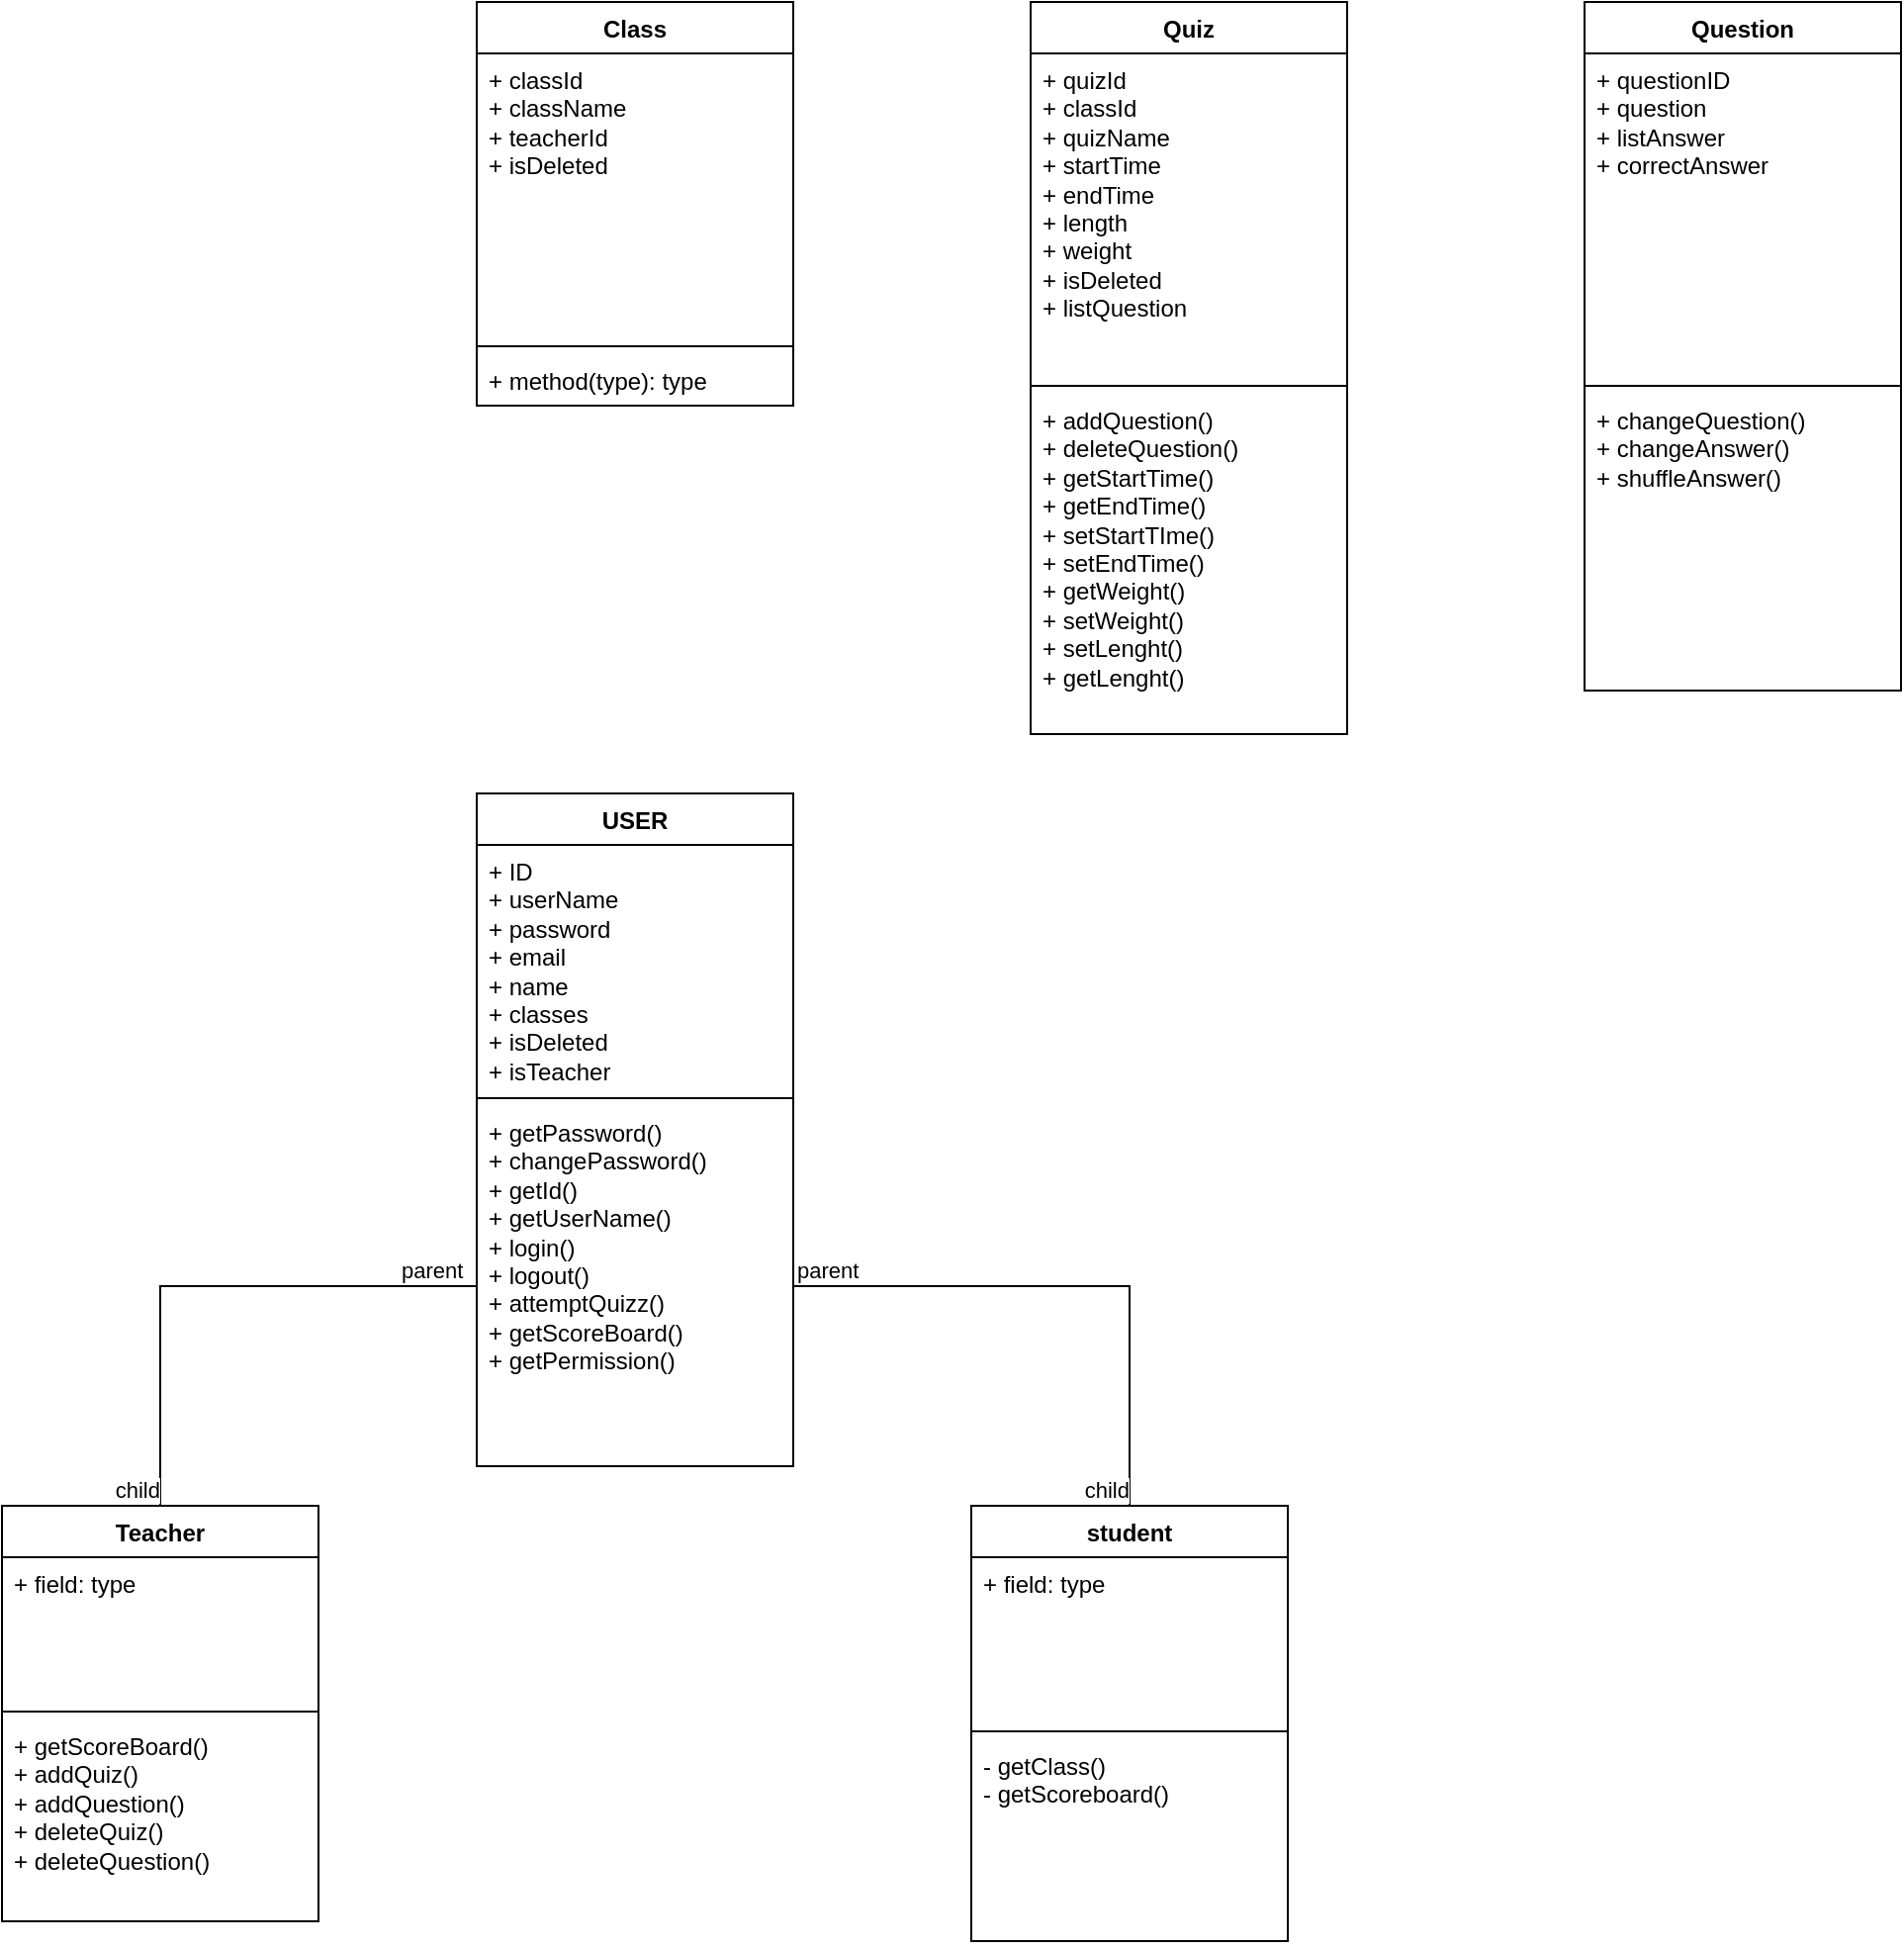 <mxfile version="22.1.11" type="github">
  <diagram name="Page-1" id="QkqAkj1WA0121laov1X1">
    <mxGraphModel dx="913" dy="401" grid="1" gridSize="10" guides="1" tooltips="1" connect="1" arrows="1" fold="1" page="1" pageScale="1" pageWidth="3300" pageHeight="4681" math="0" shadow="0">
      <root>
        <mxCell id="0" />
        <mxCell id="1" parent="0" />
        <mxCell id="rLgrGk2vWd3TwmZLQ-uu-2" value="USER" style="swimlane;fontStyle=1;align=center;verticalAlign=top;childLayout=stackLayout;horizontal=1;startSize=26;horizontalStack=0;resizeParent=1;resizeParentMax=0;resizeLast=0;collapsible=1;marginBottom=0;whiteSpace=wrap;html=1;" parent="1" vertex="1">
          <mxGeometry x="280" y="440" width="160" height="340" as="geometry" />
        </mxCell>
        <mxCell id="rLgrGk2vWd3TwmZLQ-uu-3" value="+ ID&lt;br&gt;+ userName&lt;br&gt;+ password&lt;br&gt;+ email&lt;br&gt;+ name&lt;br&gt;+ classes&lt;br&gt;+ isDeleted&amp;nbsp;&lt;br&gt;+ isTeacher" style="text;strokeColor=none;fillColor=none;align=left;verticalAlign=top;spacingLeft=4;spacingRight=4;overflow=hidden;rotatable=0;points=[[0,0.5],[1,0.5]];portConstraint=eastwest;whiteSpace=wrap;html=1;" parent="rLgrGk2vWd3TwmZLQ-uu-2" vertex="1">
          <mxGeometry y="26" width="160" height="124" as="geometry" />
        </mxCell>
        <mxCell id="rLgrGk2vWd3TwmZLQ-uu-4" value="" style="line;strokeWidth=1;fillColor=none;align=left;verticalAlign=middle;spacingTop=-1;spacingLeft=3;spacingRight=3;rotatable=0;labelPosition=right;points=[];portConstraint=eastwest;strokeColor=inherit;" parent="rLgrGk2vWd3TwmZLQ-uu-2" vertex="1">
          <mxGeometry y="150" width="160" height="8" as="geometry" />
        </mxCell>
        <mxCell id="rLgrGk2vWd3TwmZLQ-uu-5" value="+ getPassword()&amp;nbsp;&lt;br&gt;+ changePassword()&amp;nbsp;&lt;br&gt;+ getId()&amp;nbsp;&lt;br&gt;+ getUserName()&amp;nbsp;&lt;br&gt;+ login()&amp;nbsp;&lt;br&gt;+ logout()&amp;nbsp;&lt;br&gt;+ attemptQuizz()&amp;nbsp;&lt;br&gt;+ getScoreBoard()&amp;nbsp;&lt;br&gt;+ getPermission()&lt;br&gt;" style="text;strokeColor=none;fillColor=none;align=left;verticalAlign=top;spacingLeft=4;spacingRight=4;overflow=hidden;rotatable=0;points=[[0,0.5],[1,0.5]];portConstraint=eastwest;whiteSpace=wrap;html=1;" parent="rLgrGk2vWd3TwmZLQ-uu-2" vertex="1">
          <mxGeometry y="158" width="160" height="182" as="geometry" />
        </mxCell>
        <mxCell id="rLgrGk2vWd3TwmZLQ-uu-6" value="Quiz" style="swimlane;fontStyle=1;align=center;verticalAlign=top;childLayout=stackLayout;horizontal=1;startSize=26;horizontalStack=0;resizeParent=1;resizeParentMax=0;resizeLast=0;collapsible=1;marginBottom=0;whiteSpace=wrap;html=1;" parent="1" vertex="1">
          <mxGeometry x="560" y="40" width="160" height="370" as="geometry" />
        </mxCell>
        <mxCell id="rLgrGk2vWd3TwmZLQ-uu-7" value="+ quizId&lt;br&gt;+ classId&lt;br&gt;+ quizName&lt;br&gt;+ startTime&lt;br&gt;+ endTime&lt;br&gt;+ length&lt;br&gt;+ weight&lt;br&gt;+ isDeleted&lt;br&gt;+ listQuestion" style="text;strokeColor=none;fillColor=none;align=left;verticalAlign=top;spacingLeft=4;spacingRight=4;overflow=hidden;rotatable=0;points=[[0,0.5],[1,0.5]];portConstraint=eastwest;whiteSpace=wrap;html=1;" parent="rLgrGk2vWd3TwmZLQ-uu-6" vertex="1">
          <mxGeometry y="26" width="160" height="164" as="geometry" />
        </mxCell>
        <mxCell id="rLgrGk2vWd3TwmZLQ-uu-8" value="" style="line;strokeWidth=1;fillColor=none;align=left;verticalAlign=middle;spacingTop=-1;spacingLeft=3;spacingRight=3;rotatable=0;labelPosition=right;points=[];portConstraint=eastwest;strokeColor=inherit;" parent="rLgrGk2vWd3TwmZLQ-uu-6" vertex="1">
          <mxGeometry y="190" width="160" height="8" as="geometry" />
        </mxCell>
        <mxCell id="rLgrGk2vWd3TwmZLQ-uu-9" value="+ addQuestion()&lt;br&gt;+ deleteQuestion()&amp;nbsp;&lt;br&gt;+ getStartTime()&lt;br&gt;+ getEndTime()&lt;br&gt;+ setStartTIme()&lt;br&gt;+ setEndTime()&amp;nbsp;&lt;br&gt;+ getWeight()&amp;nbsp;&lt;br&gt;+ setWeight()&amp;nbsp;&lt;br&gt;+ setLenght()&amp;nbsp;&lt;br&gt;+ getLenght()&amp;nbsp;&lt;br&gt;&lt;br&gt;" style="text;strokeColor=none;fillColor=none;align=left;verticalAlign=top;spacingLeft=4;spacingRight=4;overflow=hidden;rotatable=0;points=[[0,0.5],[1,0.5]];portConstraint=eastwest;whiteSpace=wrap;html=1;" parent="rLgrGk2vWd3TwmZLQ-uu-6" vertex="1">
          <mxGeometry y="198" width="160" height="172" as="geometry" />
        </mxCell>
        <mxCell id="rLgrGk2vWd3TwmZLQ-uu-10" value="Class" style="swimlane;fontStyle=1;align=center;verticalAlign=top;childLayout=stackLayout;horizontal=1;startSize=26;horizontalStack=0;resizeParent=1;resizeParentMax=0;resizeLast=0;collapsible=1;marginBottom=0;whiteSpace=wrap;html=1;" parent="1" vertex="1">
          <mxGeometry x="280" y="40" width="160" height="204" as="geometry" />
        </mxCell>
        <mxCell id="rLgrGk2vWd3TwmZLQ-uu-11" value="+ classId&lt;br&gt;+ className&lt;br&gt;+ teacherId&lt;br&gt;+ isDeleted&amp;nbsp;&lt;br&gt;" style="text;strokeColor=none;fillColor=none;align=left;verticalAlign=top;spacingLeft=4;spacingRight=4;overflow=hidden;rotatable=0;points=[[0,0.5],[1,0.5]];portConstraint=eastwest;whiteSpace=wrap;html=1;" parent="rLgrGk2vWd3TwmZLQ-uu-10" vertex="1">
          <mxGeometry y="26" width="160" height="144" as="geometry" />
        </mxCell>
        <mxCell id="rLgrGk2vWd3TwmZLQ-uu-12" value="" style="line;strokeWidth=1;fillColor=none;align=left;verticalAlign=middle;spacingTop=-1;spacingLeft=3;spacingRight=3;rotatable=0;labelPosition=right;points=[];portConstraint=eastwest;strokeColor=inherit;" parent="rLgrGk2vWd3TwmZLQ-uu-10" vertex="1">
          <mxGeometry y="170" width="160" height="8" as="geometry" />
        </mxCell>
        <mxCell id="rLgrGk2vWd3TwmZLQ-uu-13" value="+ method(type): type" style="text;strokeColor=none;fillColor=none;align=left;verticalAlign=top;spacingLeft=4;spacingRight=4;overflow=hidden;rotatable=0;points=[[0,0.5],[1,0.5]];portConstraint=eastwest;whiteSpace=wrap;html=1;" parent="rLgrGk2vWd3TwmZLQ-uu-10" vertex="1">
          <mxGeometry y="178" width="160" height="26" as="geometry" />
        </mxCell>
        <mxCell id="rLgrGk2vWd3TwmZLQ-uu-26" value="student" style="swimlane;fontStyle=1;align=center;verticalAlign=top;childLayout=stackLayout;horizontal=1;startSize=26;horizontalStack=0;resizeParent=1;resizeParentMax=0;resizeLast=0;collapsible=1;marginBottom=0;whiteSpace=wrap;html=1;" parent="1" vertex="1">
          <mxGeometry x="530" y="800" width="160" height="220" as="geometry" />
        </mxCell>
        <mxCell id="rLgrGk2vWd3TwmZLQ-uu-27" value="+ field: type" style="text;strokeColor=none;fillColor=none;align=left;verticalAlign=top;spacingLeft=4;spacingRight=4;overflow=hidden;rotatable=0;points=[[0,0.5],[1,0.5]];portConstraint=eastwest;whiteSpace=wrap;html=1;" parent="rLgrGk2vWd3TwmZLQ-uu-26" vertex="1">
          <mxGeometry y="26" width="160" height="84" as="geometry" />
        </mxCell>
        <mxCell id="rLgrGk2vWd3TwmZLQ-uu-28" value="" style="line;strokeWidth=1;fillColor=none;align=left;verticalAlign=middle;spacingTop=-1;spacingLeft=3;spacingRight=3;rotatable=0;labelPosition=right;points=[];portConstraint=eastwest;strokeColor=inherit;" parent="rLgrGk2vWd3TwmZLQ-uu-26" vertex="1">
          <mxGeometry y="110" width="160" height="8" as="geometry" />
        </mxCell>
        <mxCell id="rLgrGk2vWd3TwmZLQ-uu-29" value="- getClass()&amp;nbsp;&lt;br&gt;- getScoreboard()" style="text;strokeColor=none;fillColor=none;align=left;verticalAlign=top;spacingLeft=4;spacingRight=4;overflow=hidden;rotatable=0;points=[[0,0.5],[1,0.5]];portConstraint=eastwest;whiteSpace=wrap;html=1;" parent="rLgrGk2vWd3TwmZLQ-uu-26" vertex="1">
          <mxGeometry y="118" width="160" height="102" as="geometry" />
        </mxCell>
        <mxCell id="rLgrGk2vWd3TwmZLQ-uu-30" value="Teacher" style="swimlane;fontStyle=1;align=center;verticalAlign=top;childLayout=stackLayout;horizontal=1;startSize=26;horizontalStack=0;resizeParent=1;resizeParentMax=0;resizeLast=0;collapsible=1;marginBottom=0;whiteSpace=wrap;html=1;" parent="1" vertex="1">
          <mxGeometry x="40" y="800" width="160" height="210" as="geometry" />
        </mxCell>
        <mxCell id="rLgrGk2vWd3TwmZLQ-uu-31" value="+ field: type" style="text;strokeColor=none;fillColor=none;align=left;verticalAlign=top;spacingLeft=4;spacingRight=4;overflow=hidden;rotatable=0;points=[[0,0.5],[1,0.5]];portConstraint=eastwest;whiteSpace=wrap;html=1;" parent="rLgrGk2vWd3TwmZLQ-uu-30" vertex="1">
          <mxGeometry y="26" width="160" height="74" as="geometry" />
        </mxCell>
        <mxCell id="rLgrGk2vWd3TwmZLQ-uu-32" value="" style="line;strokeWidth=1;fillColor=none;align=left;verticalAlign=middle;spacingTop=-1;spacingLeft=3;spacingRight=3;rotatable=0;labelPosition=right;points=[];portConstraint=eastwest;strokeColor=inherit;" parent="rLgrGk2vWd3TwmZLQ-uu-30" vertex="1">
          <mxGeometry y="100" width="160" height="8" as="geometry" />
        </mxCell>
        <mxCell id="rLgrGk2vWd3TwmZLQ-uu-33" value="+ getScoreBoard()&amp;nbsp;&lt;br&gt;+ addQuiz()&amp;nbsp;&lt;br&gt;+ addQuestion()&amp;nbsp;&lt;br&gt;+ deleteQuiz()&amp;nbsp;&lt;br&gt;+ deleteQuestion()&amp;nbsp;&lt;br&gt;" style="text;strokeColor=none;fillColor=none;align=left;verticalAlign=top;spacingLeft=4;spacingRight=4;overflow=hidden;rotatable=0;points=[[0,0.5],[1,0.5]];portConstraint=eastwest;whiteSpace=wrap;html=1;" parent="rLgrGk2vWd3TwmZLQ-uu-30" vertex="1">
          <mxGeometry y="108" width="160" height="102" as="geometry" />
        </mxCell>
        <mxCell id="rLgrGk2vWd3TwmZLQ-uu-34" value="" style="endArrow=none;html=1;edgeStyle=orthogonalEdgeStyle;rounded=0;exitX=1;exitY=0.5;exitDx=0;exitDy=0;" parent="1" target="rLgrGk2vWd3TwmZLQ-uu-26" edge="1" source="rLgrGk2vWd3TwmZLQ-uu-5">
          <mxGeometry relative="1" as="geometry">
            <mxPoint x="360" y="770" as="sourcePoint" />
            <mxPoint x="402" y="820" as="targetPoint" />
          </mxGeometry>
        </mxCell>
        <mxCell id="rLgrGk2vWd3TwmZLQ-uu-35" value="parent" style="edgeLabel;resizable=0;html=1;align=left;verticalAlign=bottom;" parent="rLgrGk2vWd3TwmZLQ-uu-34" connectable="0" vertex="1">
          <mxGeometry x="-1" relative="1" as="geometry" />
        </mxCell>
        <mxCell id="rLgrGk2vWd3TwmZLQ-uu-36" value="child" style="edgeLabel;resizable=0;html=1;align=right;verticalAlign=bottom;" parent="rLgrGk2vWd3TwmZLQ-uu-34" connectable="0" vertex="1">
          <mxGeometry x="1" relative="1" as="geometry" />
        </mxCell>
        <mxCell id="rLgrGk2vWd3TwmZLQ-uu-37" value="" style="endArrow=none;html=1;edgeStyle=orthogonalEdgeStyle;rounded=0;entryX=0.5;entryY=0;entryDx=0;entryDy=0;" parent="1" source="rLgrGk2vWd3TwmZLQ-uu-5" target="rLgrGk2vWd3TwmZLQ-uu-30" edge="1">
          <mxGeometry relative="1" as="geometry">
            <mxPoint x="30" y="790" as="sourcePoint" />
            <mxPoint x="200" y="810" as="targetPoint" />
          </mxGeometry>
        </mxCell>
        <mxCell id="rLgrGk2vWd3TwmZLQ-uu-38" value="parent" style="edgeLabel;resizable=0;html=1;align=left;verticalAlign=bottom;" parent="rLgrGk2vWd3TwmZLQ-uu-37" connectable="0" vertex="1">
          <mxGeometry x="-1" relative="1" as="geometry">
            <mxPoint x="-40" as="offset" />
          </mxGeometry>
        </mxCell>
        <mxCell id="rLgrGk2vWd3TwmZLQ-uu-39" value="child" style="edgeLabel;resizable=0;html=1;align=right;verticalAlign=bottom;" parent="rLgrGk2vWd3TwmZLQ-uu-37" connectable="0" vertex="1">
          <mxGeometry x="1" relative="1" as="geometry" />
        </mxCell>
        <mxCell id="MdX2sIiJ0SoTdZrlYQ_D-1" value="Question" style="swimlane;fontStyle=1;align=center;verticalAlign=top;childLayout=stackLayout;horizontal=1;startSize=26;horizontalStack=0;resizeParent=1;resizeParentMax=0;resizeLast=0;collapsible=1;marginBottom=0;whiteSpace=wrap;html=1;" vertex="1" parent="1">
          <mxGeometry x="840" y="40" width="160" height="348" as="geometry" />
        </mxCell>
        <mxCell id="MdX2sIiJ0SoTdZrlYQ_D-2" value="+ questionID&lt;br&gt;+ question&lt;br&gt;+ listAnswer&lt;br&gt;+ correctAnswer" style="text;strokeColor=none;fillColor=none;align=left;verticalAlign=top;spacingLeft=4;spacingRight=4;overflow=hidden;rotatable=0;points=[[0,0.5],[1,0.5]];portConstraint=eastwest;whiteSpace=wrap;html=1;" vertex="1" parent="MdX2sIiJ0SoTdZrlYQ_D-1">
          <mxGeometry y="26" width="160" height="164" as="geometry" />
        </mxCell>
        <mxCell id="MdX2sIiJ0SoTdZrlYQ_D-3" value="" style="line;strokeWidth=1;fillColor=none;align=left;verticalAlign=middle;spacingTop=-1;spacingLeft=3;spacingRight=3;rotatable=0;labelPosition=right;points=[];portConstraint=eastwest;strokeColor=inherit;" vertex="1" parent="MdX2sIiJ0SoTdZrlYQ_D-1">
          <mxGeometry y="190" width="160" height="8" as="geometry" />
        </mxCell>
        <mxCell id="MdX2sIiJ0SoTdZrlYQ_D-4" value="+ changeQuestion()&lt;br&gt;+ changeAnswer()&lt;br&gt;+ shuffleAnswer()" style="text;strokeColor=none;fillColor=none;align=left;verticalAlign=top;spacingLeft=4;spacingRight=4;overflow=hidden;rotatable=0;points=[[0,0.5],[1,0.5]];portConstraint=eastwest;whiteSpace=wrap;html=1;" vertex="1" parent="MdX2sIiJ0SoTdZrlYQ_D-1">
          <mxGeometry y="198" width="160" height="150" as="geometry" />
        </mxCell>
      </root>
    </mxGraphModel>
  </diagram>
</mxfile>
